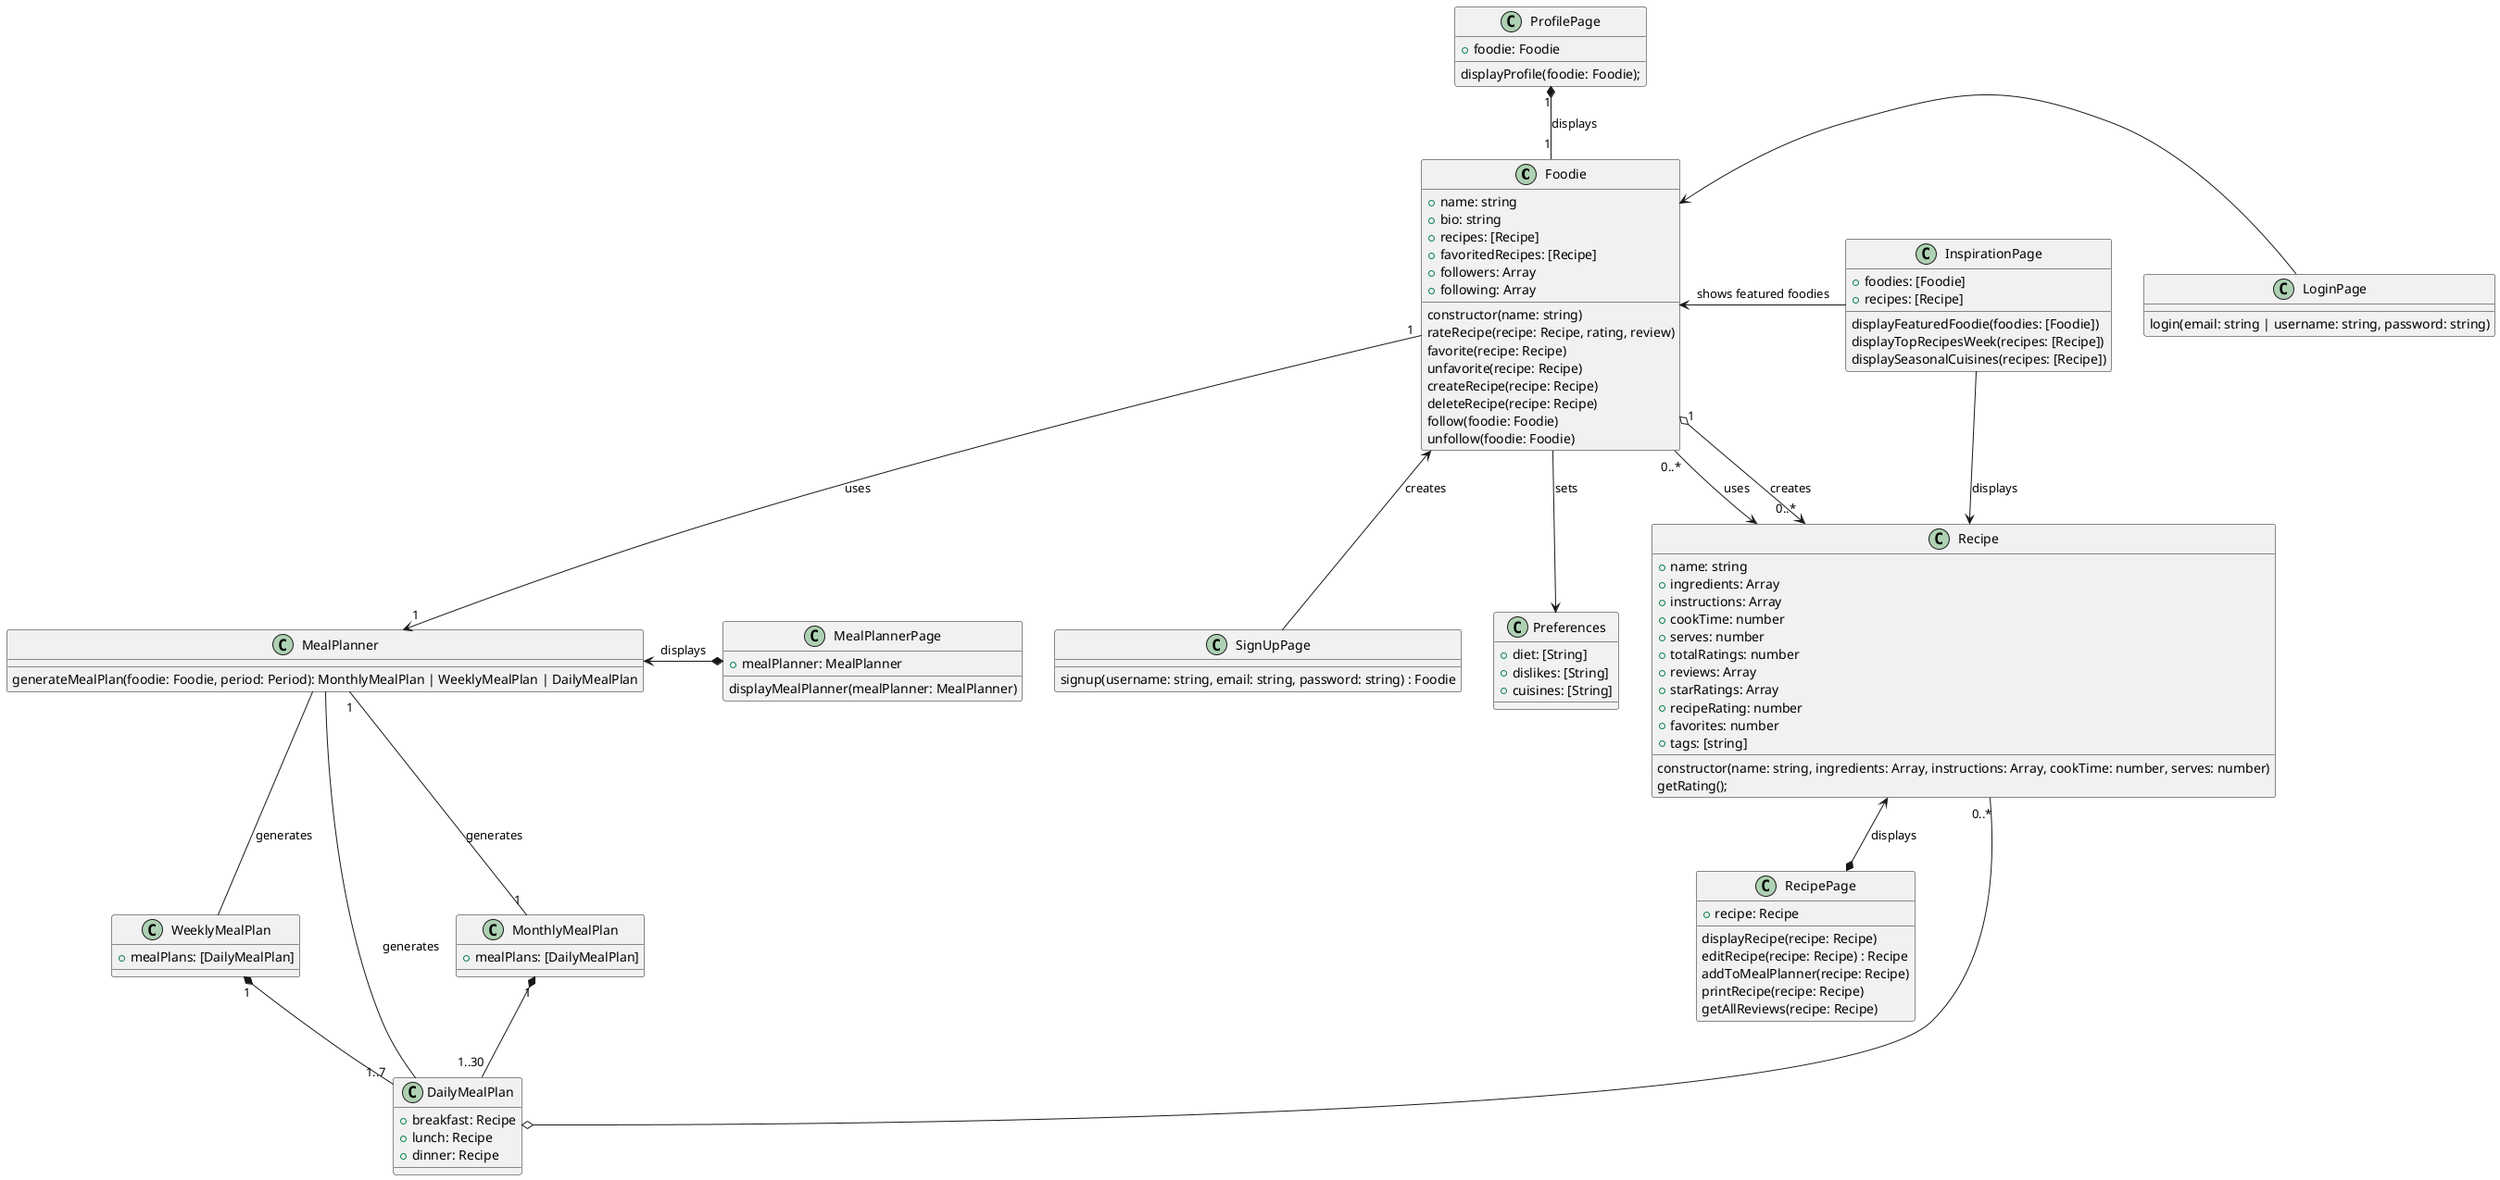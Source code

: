 @startuml Voodie Class Diagram

class Foodie {

    +name: string
    +bio: string
    +recipes: [Recipe]
    +favoritedRecipes: [Recipe]
    +followers: Array
    +following: Array

    constructor(name: string)
    rateRecipe(recipe: Recipe, rating, review)
    favorite(recipe: Recipe)
    unfavorite(recipe: Recipe)
    createRecipe(recipe: Recipe)
    deleteRecipe(recipe: Recipe)
    follow(foodie: Foodie)
    unfollow(foodie: Foodie)
}

class Recipe {
    +name: string
    +ingredients: Array
    +instructions: Array
    +cookTime: number
    +serves: number
    +totalRatings: number
    +reviews: Array
    +starRatings: Array
    +recipeRating: number
    +favorites: number
    +tags: [string]

    constructor(name: string, ingredients: Array, instructions: Array, cookTime: number, serves: number)
    getRating();
}

class RecipePage {
    +recipe: Recipe

    displayRecipe(recipe: Recipe)
    editRecipe(recipe: Recipe) : Recipe
    addToMealPlanner(recipe: Recipe)
    printRecipe(recipe: Recipe)
    getAllReviews(recipe: Recipe)
}

class MealPlannerPage {
    +mealPlanner: MealPlanner
    displayMealPlanner(mealPlanner: MealPlanner)
}

class MealPlanner {
    generateMealPlan(foodie: Foodie, period: Period): MonthlyMealPlan | WeeklyMealPlan | DailyMealPlan
}

class MonthlyMealPlan {
    +mealPlans: [DailyMealPlan]
}

class WeeklyMealPlan {
    +mealPlans: [DailyMealPlan]
}

class DailyMealPlan {
    +breakfast: Recipe
    +lunch: Recipe
    +dinner: Recipe
}

class InspirationPage {
    +foodies: [Foodie]
    +recipes: [Recipe]

    displayFeaturedFoodie(foodies: [Foodie])
    displayTopRecipesWeek(recipes: [Recipe])
    displaySeasonalCuisines(recipes: [Recipe])
}

class LoginPage {
    login(email: string | username: string, password: string)
}

class SignUpPage {
    signup(username: string, email: string, password: string) : Foodie
}

class ProfilePage {
    +foodie: Foodie
    displayProfile(foodie: Foodie);
}

class Preferences {
    +diet: [String]
    +dislikes: [String]
    +cuisines: [String]
}

ProfilePage "1" *-- "1" Foodie : displays

Foodie <-right- LoginPage
Foodie <-down- SignUpPage : creates
Foodie "1" o-> "0..*" Recipe : creates
Foodie "1" --> "1" MealPlanner : uses
Foodie <- InspirationPage : shows featured foodies

MealPlanner "1" -- "1" MonthlyMealPlan : generates
MealPlanner -down- WeeklyMealPlan : generates
MealPlanner - DailyMealPlan : generates
MealPlanner <-right-* MealPlannerPage : displays

MonthlyMealPlan "1" *-down- "1..30" DailyMealPlan
WeeklyMealPlan "1" *-- "1..7" DailyMealPlan

Recipe <-right- "0..*" Foodie : uses
Recipe "0..*" -o DailyMealPlan
Recipe <-down-* RecipePage : displays
Recipe <-up- InspirationPage: displays

Preferences <-up- Foodie : sets

@enduml